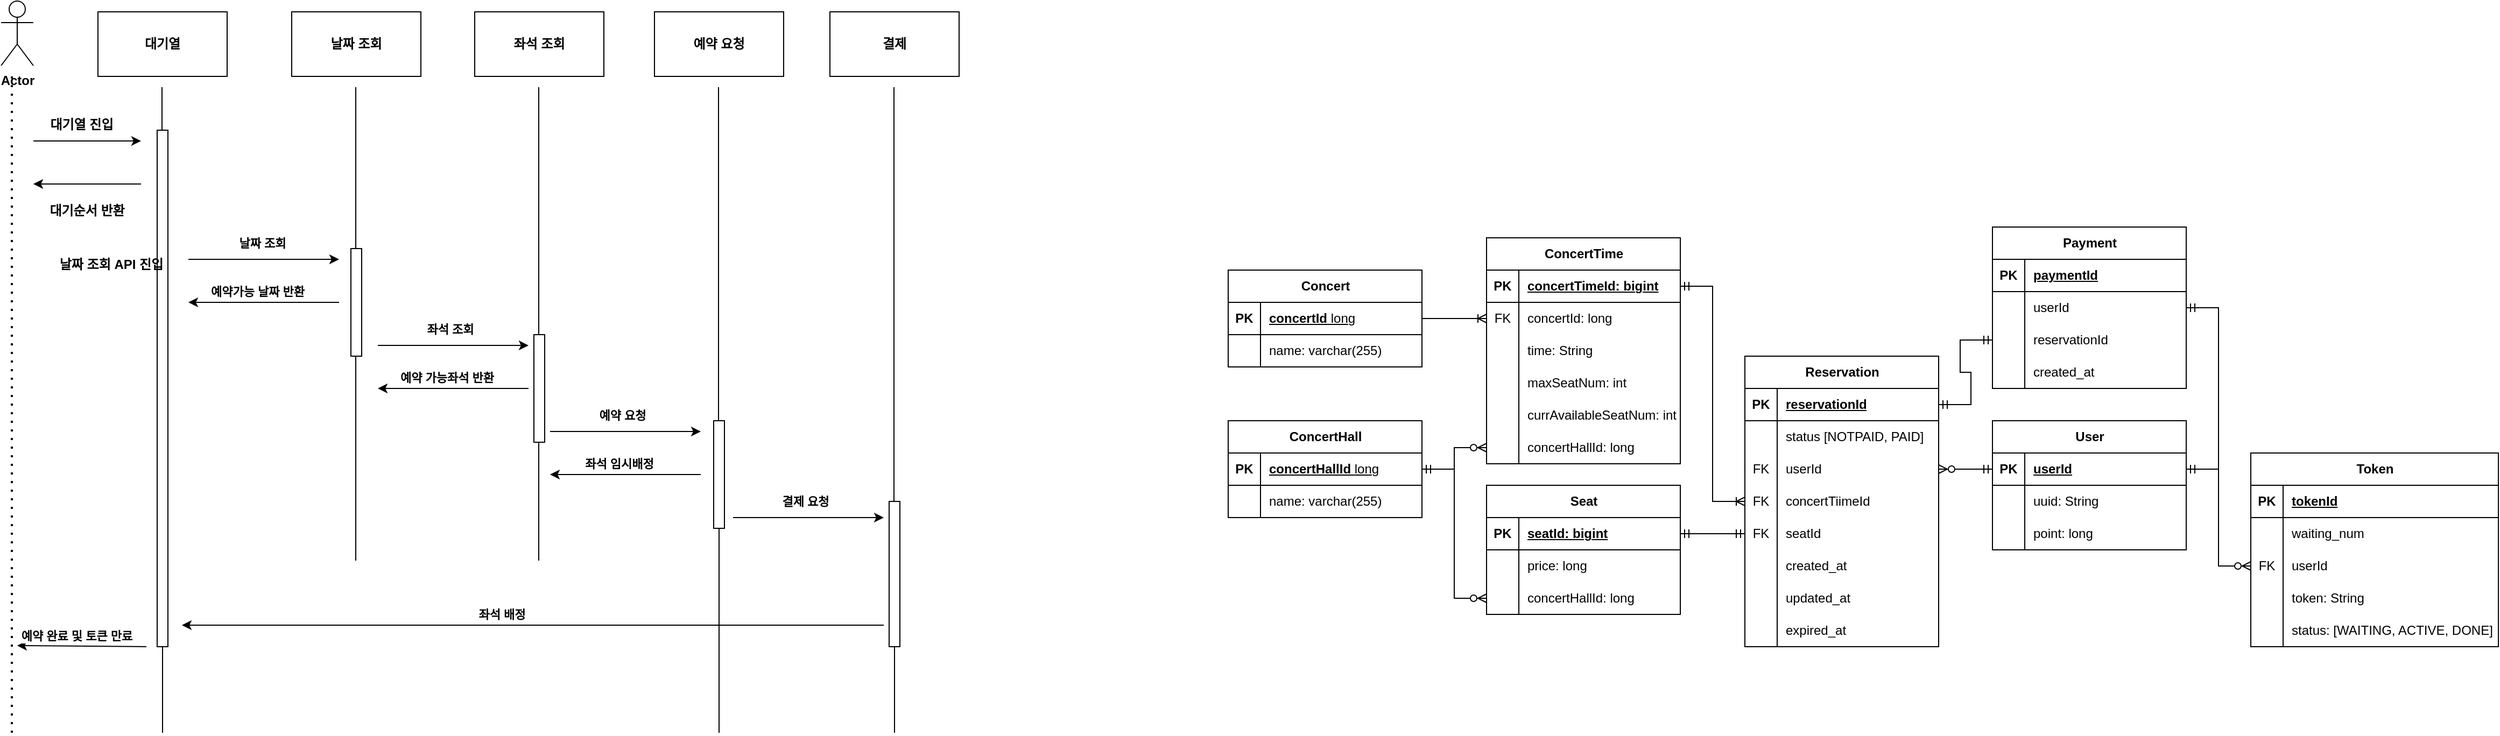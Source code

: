 <mxfile version="24.2.5" type="device">
  <diagram name="페이지-1" id="xxHFP_9Wf0fFpEPEyO19">
    <mxGraphModel dx="1674" dy="738" grid="1" gridSize="10" guides="1" tooltips="1" connect="1" arrows="1" fold="1" page="1" pageScale="1" pageWidth="827" pageHeight="1169" math="0" shadow="0">
      <root>
        <mxCell id="0" />
        <mxCell id="1" parent="0" />
        <mxCell id="Hnp2i-aEPVbjj3ETL5oO-1" value="Actor" style="shape=umlActor;verticalLabelPosition=bottom;verticalAlign=top;html=1;outlineConnect=0;fontStyle=1" parent="1" vertex="1">
          <mxGeometry x="100" y="120" width="30" height="60" as="geometry" />
        </mxCell>
        <mxCell id="Hnp2i-aEPVbjj3ETL5oO-2" value="" style="endArrow=none;dashed=1;html=1;dashPattern=1 3;strokeWidth=2;rounded=0;fontStyle=1" parent="1" edge="1">
          <mxGeometry width="50" height="50" relative="1" as="geometry">
            <mxPoint x="110" y="800" as="sourcePoint" />
            <mxPoint x="110" y="190" as="targetPoint" />
          </mxGeometry>
        </mxCell>
        <mxCell id="Hnp2i-aEPVbjj3ETL5oO-3" value="대기열" style="rounded=0;whiteSpace=wrap;html=1;fontStyle=1" parent="1" vertex="1">
          <mxGeometry x="190" y="130" width="120" height="60" as="geometry" />
        </mxCell>
        <mxCell id="Hnp2i-aEPVbjj3ETL5oO-4" value="날짜 조회" style="rounded=0;whiteSpace=wrap;html=1;fontStyle=1" parent="1" vertex="1">
          <mxGeometry x="370" y="130" width="120" height="60" as="geometry" />
        </mxCell>
        <mxCell id="Hnp2i-aEPVbjj3ETL5oO-5" value="좌석 조회" style="rounded=0;whiteSpace=wrap;html=1;fontStyle=1" parent="1" vertex="1">
          <mxGeometry x="540" y="130" width="120" height="60" as="geometry" />
        </mxCell>
        <mxCell id="Hnp2i-aEPVbjj3ETL5oO-6" value="예약 요청" style="rounded=0;whiteSpace=wrap;html=1;fontStyle=1" parent="1" vertex="1">
          <mxGeometry x="707" y="130" width="120" height="60" as="geometry" />
        </mxCell>
        <mxCell id="Hnp2i-aEPVbjj3ETL5oO-7" value="결제" style="rounded=0;whiteSpace=wrap;html=1;fontStyle=1" parent="1" vertex="1">
          <mxGeometry x="870" y="130" width="120" height="60" as="geometry" />
        </mxCell>
        <mxCell id="Hnp2i-aEPVbjj3ETL5oO-8" value="" style="endArrow=none;html=1;rounded=0;fontStyle=1" parent="1" source="Hnp2i-aEPVbjj3ETL5oO-18" edge="1">
          <mxGeometry width="50" height="50" relative="1" as="geometry">
            <mxPoint x="249.5" y="640" as="sourcePoint" />
            <mxPoint x="249.5" y="200" as="targetPoint" />
          </mxGeometry>
        </mxCell>
        <mxCell id="Hnp2i-aEPVbjj3ETL5oO-9" value="" style="endArrow=none;html=1;rounded=0;fontStyle=1" parent="1" edge="1">
          <mxGeometry width="50" height="50" relative="1" as="geometry">
            <mxPoint x="429.5" y="640" as="sourcePoint" />
            <mxPoint x="429.5" y="200" as="targetPoint" />
          </mxGeometry>
        </mxCell>
        <mxCell id="Hnp2i-aEPVbjj3ETL5oO-10" value="" style="endArrow=none;html=1;rounded=0;fontStyle=1" parent="1" source="Hnp2i-aEPVbjj3ETL5oO-34" edge="1">
          <mxGeometry width="50" height="50" relative="1" as="geometry">
            <mxPoint x="599.5" y="640" as="sourcePoint" />
            <mxPoint x="599.5" y="200" as="targetPoint" />
          </mxGeometry>
        </mxCell>
        <mxCell id="Hnp2i-aEPVbjj3ETL5oO-11" value="" style="endArrow=none;html=1;rounded=0;fontStyle=1" parent="1" source="Hnp2i-aEPVbjj3ETL5oO-41" edge="1">
          <mxGeometry width="50" height="50" relative="1" as="geometry">
            <mxPoint x="766.5" y="640" as="sourcePoint" />
            <mxPoint x="766.5" y="200" as="targetPoint" />
          </mxGeometry>
        </mxCell>
        <mxCell id="Hnp2i-aEPVbjj3ETL5oO-12" value="" style="endArrow=none;html=1;rounded=0;fontStyle=1" parent="1" source="Hnp2i-aEPVbjj3ETL5oO-45" edge="1">
          <mxGeometry width="50" height="50" relative="1" as="geometry">
            <mxPoint x="930" y="790" as="sourcePoint" />
            <mxPoint x="929.5" y="200" as="targetPoint" />
          </mxGeometry>
        </mxCell>
        <mxCell id="Hnp2i-aEPVbjj3ETL5oO-13" value="" style="endArrow=classic;html=1;rounded=0;fontStyle=1" parent="1" edge="1">
          <mxGeometry width="50" height="50" relative="1" as="geometry">
            <mxPoint x="130" y="250" as="sourcePoint" />
            <mxPoint x="230" y="250" as="targetPoint" />
          </mxGeometry>
        </mxCell>
        <mxCell id="Hnp2i-aEPVbjj3ETL5oO-14" value="" style="endArrow=classic;html=1;rounded=0;fontStyle=1" parent="1" edge="1">
          <mxGeometry width="50" height="50" relative="1" as="geometry">
            <mxPoint x="230" y="290" as="sourcePoint" />
            <mxPoint x="130" y="290" as="targetPoint" />
          </mxGeometry>
        </mxCell>
        <mxCell id="Hnp2i-aEPVbjj3ETL5oO-15" value="대기열 진입" style="text;html=1;align=center;verticalAlign=middle;whiteSpace=wrap;rounded=0;fontStyle=1" parent="1" vertex="1">
          <mxGeometry x="140" y="220" width="70" height="30" as="geometry" />
        </mxCell>
        <mxCell id="Hnp2i-aEPVbjj3ETL5oO-16" value="대기순서 반환" style="text;html=1;align=center;verticalAlign=middle;whiteSpace=wrap;rounded=0;fontStyle=1" parent="1" vertex="1">
          <mxGeometry x="140" y="300" width="80" height="30" as="geometry" />
        </mxCell>
        <mxCell id="Hnp2i-aEPVbjj3ETL5oO-19" value="" style="endArrow=none;html=1;rounded=0;fontStyle=1" parent="1" target="Hnp2i-aEPVbjj3ETL5oO-18" edge="1">
          <mxGeometry width="50" height="50" relative="1" as="geometry">
            <mxPoint x="250" y="800" as="sourcePoint" />
            <mxPoint x="249.5" y="200" as="targetPoint" />
          </mxGeometry>
        </mxCell>
        <mxCell id="Hnp2i-aEPVbjj3ETL5oO-18" value="" style="html=1;points=[[0,0,0,0,5],[0,1,0,0,-5],[1,0,0,0,5],[1,1,0,0,-5]];perimeter=orthogonalPerimeter;outlineConnect=0;targetShapes=umlLifeline;portConstraint=eastwest;newEdgeStyle={&quot;curved&quot;:0,&quot;rounded&quot;:0};fontStyle=1" parent="1" vertex="1">
          <mxGeometry x="245" y="240" width="10" height="480" as="geometry" />
        </mxCell>
        <mxCell id="Hnp2i-aEPVbjj3ETL5oO-21" value="" style="endArrow=classic;html=1;rounded=0;fontStyle=1" parent="1" edge="1">
          <mxGeometry width="50" height="50" relative="1" as="geometry">
            <mxPoint x="274" y="360" as="sourcePoint" />
            <mxPoint x="414" y="360" as="targetPoint" />
          </mxGeometry>
        </mxCell>
        <mxCell id="Hnp2i-aEPVbjj3ETL5oO-23" value="&amp;nbsp;날짜 조회" style="edgeLabel;html=1;align=center;verticalAlign=middle;resizable=0;points=[];fontStyle=1" parent="Hnp2i-aEPVbjj3ETL5oO-21" vertex="1" connectable="0">
          <mxGeometry x="-0.048" relative="1" as="geometry">
            <mxPoint y="-15" as="offset" />
          </mxGeometry>
        </mxCell>
        <mxCell id="Hnp2i-aEPVbjj3ETL5oO-22" value="&lt;span&gt;날짜 조회 API 진입&lt;/span&gt;" style="text;html=1;align=center;verticalAlign=middle;whiteSpace=wrap;rounded=0;fontStyle=1" parent="1" vertex="1">
          <mxGeometry x="150" y="350" width="105" height="30" as="geometry" />
        </mxCell>
        <mxCell id="Hnp2i-aEPVbjj3ETL5oO-27" value="" style="endArrow=classic;html=1;rounded=0;fontStyle=1" parent="1" edge="1">
          <mxGeometry width="50" height="50" relative="1" as="geometry">
            <mxPoint x="414" y="400" as="sourcePoint" />
            <mxPoint x="274" y="400" as="targetPoint" />
          </mxGeometry>
        </mxCell>
        <mxCell id="Hnp2i-aEPVbjj3ETL5oO-28" value="예약가능 날짜 반환" style="edgeLabel;html=1;align=center;verticalAlign=middle;resizable=0;points=[];fontStyle=1" parent="Hnp2i-aEPVbjj3ETL5oO-27" vertex="1" connectable="0">
          <mxGeometry x="0.09" y="2" relative="1" as="geometry">
            <mxPoint y="-12" as="offset" />
          </mxGeometry>
        </mxCell>
        <mxCell id="Hnp2i-aEPVbjj3ETL5oO-29" value="" style="endArrow=classic;html=1;rounded=0;fontStyle=1" parent="1" edge="1">
          <mxGeometry width="50" height="50" relative="1" as="geometry">
            <mxPoint x="450" y="440" as="sourcePoint" />
            <mxPoint x="590" y="440" as="targetPoint" />
          </mxGeometry>
        </mxCell>
        <mxCell id="Hnp2i-aEPVbjj3ETL5oO-30" value="좌석 조회" style="edgeLabel;html=1;align=center;verticalAlign=middle;resizable=0;points=[];fontStyle=1" parent="Hnp2i-aEPVbjj3ETL5oO-29" vertex="1" connectable="0">
          <mxGeometry x="-0.048" relative="1" as="geometry">
            <mxPoint y="-15" as="offset" />
          </mxGeometry>
        </mxCell>
        <mxCell id="Hnp2i-aEPVbjj3ETL5oO-31" value="" style="endArrow=classic;html=1;rounded=0;fontStyle=1" parent="1" edge="1">
          <mxGeometry width="50" height="50" relative="1" as="geometry">
            <mxPoint x="590" y="480" as="sourcePoint" />
            <mxPoint x="450" y="480" as="targetPoint" />
          </mxGeometry>
        </mxCell>
        <mxCell id="Hnp2i-aEPVbjj3ETL5oO-32" value="예약 가능좌석 반환" style="edgeLabel;html=1;align=center;verticalAlign=middle;resizable=0;points=[];fontStyle=1" parent="Hnp2i-aEPVbjj3ETL5oO-31" vertex="1" connectable="0">
          <mxGeometry x="0.09" y="2" relative="1" as="geometry">
            <mxPoint y="-12" as="offset" />
          </mxGeometry>
        </mxCell>
        <mxCell id="Hnp2i-aEPVbjj3ETL5oO-33" value="" style="html=1;points=[[0,0,0,0,5],[0,1,0,0,-5],[1,0,0,0,5],[1,1,0,0,-5]];perimeter=orthogonalPerimeter;outlineConnect=0;targetShapes=umlLifeline;portConstraint=eastwest;newEdgeStyle={&quot;curved&quot;:0,&quot;rounded&quot;:0};fontStyle=1" parent="1" vertex="1">
          <mxGeometry x="425" y="350" width="10" height="100" as="geometry" />
        </mxCell>
        <mxCell id="Hnp2i-aEPVbjj3ETL5oO-35" value="" style="endArrow=none;html=1;rounded=0;fontStyle=1" parent="1" target="Hnp2i-aEPVbjj3ETL5oO-34" edge="1">
          <mxGeometry width="50" height="50" relative="1" as="geometry">
            <mxPoint x="599.5" y="640" as="sourcePoint" />
            <mxPoint x="599.5" y="200" as="targetPoint" />
          </mxGeometry>
        </mxCell>
        <mxCell id="Hnp2i-aEPVbjj3ETL5oO-34" value="" style="html=1;points=[[0,0,0,0,5],[0,1,0,0,-5],[1,0,0,0,5],[1,1,0,0,-5]];perimeter=orthogonalPerimeter;outlineConnect=0;targetShapes=umlLifeline;portConstraint=eastwest;newEdgeStyle={&quot;curved&quot;:0,&quot;rounded&quot;:0};fontStyle=1" parent="1" vertex="1">
          <mxGeometry x="595" y="430" width="10" height="100" as="geometry" />
        </mxCell>
        <mxCell id="Hnp2i-aEPVbjj3ETL5oO-36" value="" style="endArrow=classic;html=1;rounded=0;fontStyle=1" parent="1" edge="1">
          <mxGeometry width="50" height="50" relative="1" as="geometry">
            <mxPoint x="610" y="520" as="sourcePoint" />
            <mxPoint x="750" y="520" as="targetPoint" />
          </mxGeometry>
        </mxCell>
        <mxCell id="Hnp2i-aEPVbjj3ETL5oO-37" value="예약 요청" style="edgeLabel;html=1;align=center;verticalAlign=middle;resizable=0;points=[];fontStyle=1" parent="Hnp2i-aEPVbjj3ETL5oO-36" vertex="1" connectable="0">
          <mxGeometry x="-0.048" relative="1" as="geometry">
            <mxPoint y="-15" as="offset" />
          </mxGeometry>
        </mxCell>
        <mxCell id="Hnp2i-aEPVbjj3ETL5oO-39" value="" style="endArrow=classic;html=1;rounded=0;fontStyle=1" parent="1" edge="1">
          <mxGeometry width="50" height="50" relative="1" as="geometry">
            <mxPoint x="750" y="560" as="sourcePoint" />
            <mxPoint x="610" y="560" as="targetPoint" />
          </mxGeometry>
        </mxCell>
        <mxCell id="Hnp2i-aEPVbjj3ETL5oO-40" value="좌석 임시배정" style="edgeLabel;html=1;align=center;verticalAlign=middle;resizable=0;points=[];fontStyle=1" parent="Hnp2i-aEPVbjj3ETL5oO-39" vertex="1" connectable="0">
          <mxGeometry x="0.09" y="2" relative="1" as="geometry">
            <mxPoint y="-12" as="offset" />
          </mxGeometry>
        </mxCell>
        <mxCell id="Hnp2i-aEPVbjj3ETL5oO-42" value="" style="endArrow=none;html=1;rounded=0;fontStyle=1" parent="1" target="Hnp2i-aEPVbjj3ETL5oO-41" edge="1">
          <mxGeometry width="50" height="50" relative="1" as="geometry">
            <mxPoint x="767" y="800" as="sourcePoint" />
            <mxPoint x="766.5" y="200" as="targetPoint" />
          </mxGeometry>
        </mxCell>
        <mxCell id="Hnp2i-aEPVbjj3ETL5oO-41" value="" style="html=1;points=[[0,0,0,0,5],[0,1,0,0,-5],[1,0,0,0,5],[1,1,0,0,-5]];perimeter=orthogonalPerimeter;outlineConnect=0;targetShapes=umlLifeline;portConstraint=eastwest;newEdgeStyle={&quot;curved&quot;:0,&quot;rounded&quot;:0};fontStyle=1" parent="1" vertex="1">
          <mxGeometry x="762" y="510" width="10" height="100" as="geometry" />
        </mxCell>
        <mxCell id="Hnp2i-aEPVbjj3ETL5oO-43" value="" style="endArrow=classic;html=1;rounded=0;fontStyle=1" parent="1" edge="1">
          <mxGeometry width="50" height="50" relative="1" as="geometry">
            <mxPoint x="780" y="600" as="sourcePoint" />
            <mxPoint x="920" y="600" as="targetPoint" />
          </mxGeometry>
        </mxCell>
        <mxCell id="Hnp2i-aEPVbjj3ETL5oO-44" value="결제 요청" style="edgeLabel;html=1;align=center;verticalAlign=middle;resizable=0;points=[];fontStyle=1" parent="Hnp2i-aEPVbjj3ETL5oO-43" vertex="1" connectable="0">
          <mxGeometry x="-0.048" relative="1" as="geometry">
            <mxPoint y="-15" as="offset" />
          </mxGeometry>
        </mxCell>
        <mxCell id="Hnp2i-aEPVbjj3ETL5oO-46" value="" style="endArrow=none;html=1;rounded=0;fontStyle=1" parent="1" target="Hnp2i-aEPVbjj3ETL5oO-45" edge="1">
          <mxGeometry width="50" height="50" relative="1" as="geometry">
            <mxPoint x="930" y="800" as="sourcePoint" />
            <mxPoint x="929.5" y="200" as="targetPoint" />
          </mxGeometry>
        </mxCell>
        <mxCell id="Hnp2i-aEPVbjj3ETL5oO-45" value="" style="html=1;points=[[0,0,0,0,5],[0,1,0,0,-5],[1,0,0,0,5],[1,1,0,0,-5]];perimeter=orthogonalPerimeter;outlineConnect=0;targetShapes=umlLifeline;portConstraint=eastwest;newEdgeStyle={&quot;curved&quot;:0,&quot;rounded&quot;:0};fontStyle=1" parent="1" vertex="1">
          <mxGeometry x="925" y="585" width="10" height="135" as="geometry" />
        </mxCell>
        <mxCell id="Hnp2i-aEPVbjj3ETL5oO-47" value="" style="endArrow=classic;html=1;rounded=0;fontStyle=1" parent="1" edge="1">
          <mxGeometry width="50" height="50" relative="1" as="geometry">
            <mxPoint x="920" y="700" as="sourcePoint" />
            <mxPoint x="268" y="700" as="targetPoint" />
          </mxGeometry>
        </mxCell>
        <mxCell id="Hnp2i-aEPVbjj3ETL5oO-48" value="좌석 배정" style="edgeLabel;html=1;align=center;verticalAlign=middle;resizable=0;points=[];fontStyle=1" parent="Hnp2i-aEPVbjj3ETL5oO-47" vertex="1" connectable="0">
          <mxGeometry x="0.09" y="2" relative="1" as="geometry">
            <mxPoint y="-12" as="offset" />
          </mxGeometry>
        </mxCell>
        <mxCell id="Hnp2i-aEPVbjj3ETL5oO-49" value="" style="endArrow=classic;html=1;rounded=0;fontStyle=1" parent="1" edge="1">
          <mxGeometry width="50" height="50" relative="1" as="geometry">
            <mxPoint x="235" y="720" as="sourcePoint" />
            <mxPoint x="115" y="719" as="targetPoint" />
          </mxGeometry>
        </mxCell>
        <mxCell id="Hnp2i-aEPVbjj3ETL5oO-50" value="예약 완료 및 토큰 만료" style="edgeLabel;html=1;align=center;verticalAlign=middle;resizable=0;points=[];fontStyle=1" parent="Hnp2i-aEPVbjj3ETL5oO-49" vertex="1" connectable="0">
          <mxGeometry x="0.09" y="2" relative="1" as="geometry">
            <mxPoint y="-12" as="offset" />
          </mxGeometry>
        </mxCell>
        <mxCell id="R90C4rJzaywGwmnSFwp3-1" value="Concert" style="shape=table;startSize=30;container=1;collapsible=1;childLayout=tableLayout;fixedRows=1;rowLines=0;fontStyle=1;align=center;resizeLast=1;html=1;" parent="1" vertex="1">
          <mxGeometry x="1240" y="370" width="180" height="90" as="geometry" />
        </mxCell>
        <mxCell id="R90C4rJzaywGwmnSFwp3-2" value="" style="shape=tableRow;horizontal=0;startSize=0;swimlaneHead=0;swimlaneBody=0;fillColor=none;collapsible=0;dropTarget=0;points=[[0,0.5],[1,0.5]];portConstraint=eastwest;top=0;left=0;right=0;bottom=1;" parent="R90C4rJzaywGwmnSFwp3-1" vertex="1">
          <mxGeometry y="30" width="180" height="30" as="geometry" />
        </mxCell>
        <mxCell id="R90C4rJzaywGwmnSFwp3-3" value="PK" style="shape=partialRectangle;connectable=0;fillColor=none;top=0;left=0;bottom=0;right=0;fontStyle=1;overflow=hidden;whiteSpace=wrap;html=1;" parent="R90C4rJzaywGwmnSFwp3-2" vertex="1">
          <mxGeometry width="30" height="30" as="geometry">
            <mxRectangle width="30" height="30" as="alternateBounds" />
          </mxGeometry>
        </mxCell>
        <mxCell id="R90C4rJzaywGwmnSFwp3-4" value="concertId&lt;span style=&quot;font-weight: normal;&quot;&gt;&amp;nbsp;long&lt;/span&gt;" style="shape=partialRectangle;connectable=0;fillColor=none;top=0;left=0;bottom=0;right=0;align=left;spacingLeft=6;fontStyle=5;overflow=hidden;whiteSpace=wrap;html=1;" parent="R90C4rJzaywGwmnSFwp3-2" vertex="1">
          <mxGeometry x="30" width="150" height="30" as="geometry">
            <mxRectangle width="150" height="30" as="alternateBounds" />
          </mxGeometry>
        </mxCell>
        <mxCell id="r1TFI3TC7vBaeAlK_3yX-1" value="" style="shape=tableRow;horizontal=0;startSize=0;swimlaneHead=0;swimlaneBody=0;fillColor=none;collapsible=0;dropTarget=0;points=[[0,0.5],[1,0.5]];portConstraint=eastwest;top=0;left=0;right=0;bottom=0;" parent="R90C4rJzaywGwmnSFwp3-1" vertex="1">
          <mxGeometry y="60" width="180" height="30" as="geometry" />
        </mxCell>
        <mxCell id="r1TFI3TC7vBaeAlK_3yX-2" value="" style="shape=partialRectangle;connectable=0;fillColor=none;top=0;left=0;bottom=0;right=0;editable=1;overflow=hidden;whiteSpace=wrap;html=1;" parent="r1TFI3TC7vBaeAlK_3yX-1" vertex="1">
          <mxGeometry width="30" height="30" as="geometry">
            <mxRectangle width="30" height="30" as="alternateBounds" />
          </mxGeometry>
        </mxCell>
        <mxCell id="r1TFI3TC7vBaeAlK_3yX-3" value="name: varchar(255)" style="shape=partialRectangle;connectable=0;fillColor=none;top=0;left=0;bottom=0;right=0;align=left;spacingLeft=6;overflow=hidden;whiteSpace=wrap;html=1;" parent="r1TFI3TC7vBaeAlK_3yX-1" vertex="1">
          <mxGeometry x="30" width="150" height="30" as="geometry">
            <mxRectangle width="150" height="30" as="alternateBounds" />
          </mxGeometry>
        </mxCell>
        <mxCell id="R90C4rJzaywGwmnSFwp3-27" value="Seat" style="shape=table;startSize=30;container=1;collapsible=1;childLayout=tableLayout;fixedRows=1;rowLines=0;fontStyle=1;align=center;resizeLast=1;html=1;" parent="1" vertex="1">
          <mxGeometry x="1480" y="570" width="180" height="120" as="geometry" />
        </mxCell>
        <mxCell id="R90C4rJzaywGwmnSFwp3-28" value="" style="shape=tableRow;horizontal=0;startSize=0;swimlaneHead=0;swimlaneBody=0;fillColor=none;collapsible=0;dropTarget=0;points=[[0,0.5],[1,0.5]];portConstraint=eastwest;top=0;left=0;right=0;bottom=1;" parent="R90C4rJzaywGwmnSFwp3-27" vertex="1">
          <mxGeometry y="30" width="180" height="30" as="geometry" />
        </mxCell>
        <mxCell id="R90C4rJzaywGwmnSFwp3-29" value="PK" style="shape=partialRectangle;connectable=0;fillColor=none;top=0;left=0;bottom=0;right=0;fontStyle=1;overflow=hidden;whiteSpace=wrap;html=1;" parent="R90C4rJzaywGwmnSFwp3-28" vertex="1">
          <mxGeometry width="30" height="30" as="geometry">
            <mxRectangle width="30" height="30" as="alternateBounds" />
          </mxGeometry>
        </mxCell>
        <mxCell id="R90C4rJzaywGwmnSFwp3-30" value="seatId: bigint" style="shape=partialRectangle;connectable=0;fillColor=none;top=0;left=0;bottom=0;right=0;align=left;spacingLeft=6;fontStyle=5;overflow=hidden;whiteSpace=wrap;html=1;" parent="R90C4rJzaywGwmnSFwp3-28" vertex="1">
          <mxGeometry x="30" width="150" height="30" as="geometry">
            <mxRectangle width="150" height="30" as="alternateBounds" />
          </mxGeometry>
        </mxCell>
        <mxCell id="R90C4rJzaywGwmnSFwp3-31" value="" style="shape=tableRow;horizontal=0;startSize=0;swimlaneHead=0;swimlaneBody=0;fillColor=none;collapsible=0;dropTarget=0;points=[[0,0.5],[1,0.5]];portConstraint=eastwest;top=0;left=0;right=0;bottom=0;" parent="R90C4rJzaywGwmnSFwp3-27" vertex="1">
          <mxGeometry y="60" width="180" height="30" as="geometry" />
        </mxCell>
        <mxCell id="R90C4rJzaywGwmnSFwp3-32" value="" style="shape=partialRectangle;connectable=0;fillColor=none;top=0;left=0;bottom=0;right=0;editable=1;overflow=hidden;whiteSpace=wrap;html=1;" parent="R90C4rJzaywGwmnSFwp3-31" vertex="1">
          <mxGeometry width="30" height="30" as="geometry">
            <mxRectangle width="30" height="30" as="alternateBounds" />
          </mxGeometry>
        </mxCell>
        <mxCell id="R90C4rJzaywGwmnSFwp3-33" value="price: long" style="shape=partialRectangle;connectable=0;fillColor=none;top=0;left=0;bottom=0;right=0;align=left;spacingLeft=6;overflow=hidden;whiteSpace=wrap;html=1;" parent="R90C4rJzaywGwmnSFwp3-31" vertex="1">
          <mxGeometry x="30" width="150" height="30" as="geometry">
            <mxRectangle width="150" height="30" as="alternateBounds" />
          </mxGeometry>
        </mxCell>
        <mxCell id="r1TFI3TC7vBaeAlK_3yX-23" value="" style="shape=tableRow;horizontal=0;startSize=0;swimlaneHead=0;swimlaneBody=0;fillColor=none;collapsible=0;dropTarget=0;points=[[0,0.5],[1,0.5]];portConstraint=eastwest;top=0;left=0;right=0;bottom=0;" parent="R90C4rJzaywGwmnSFwp3-27" vertex="1">
          <mxGeometry y="90" width="180" height="30" as="geometry" />
        </mxCell>
        <mxCell id="r1TFI3TC7vBaeAlK_3yX-24" value="" style="shape=partialRectangle;connectable=0;fillColor=none;top=0;left=0;bottom=0;right=0;editable=1;overflow=hidden;whiteSpace=wrap;html=1;" parent="r1TFI3TC7vBaeAlK_3yX-23" vertex="1">
          <mxGeometry width="30" height="30" as="geometry">
            <mxRectangle width="30" height="30" as="alternateBounds" />
          </mxGeometry>
        </mxCell>
        <mxCell id="r1TFI3TC7vBaeAlK_3yX-25" value="concertHallId: long" style="shape=partialRectangle;connectable=0;fillColor=none;top=0;left=0;bottom=0;right=0;align=left;spacingLeft=6;overflow=hidden;whiteSpace=wrap;html=1;" parent="r1TFI3TC7vBaeAlK_3yX-23" vertex="1">
          <mxGeometry x="30" width="150" height="30" as="geometry">
            <mxRectangle width="150" height="30" as="alternateBounds" />
          </mxGeometry>
        </mxCell>
        <mxCell id="R90C4rJzaywGwmnSFwp3-40" value="Reservation" style="shape=table;startSize=30;container=1;collapsible=1;childLayout=tableLayout;fixedRows=1;rowLines=0;fontStyle=1;align=center;resizeLast=1;html=1;" parent="1" vertex="1">
          <mxGeometry x="1720" y="450" width="180" height="270" as="geometry" />
        </mxCell>
        <mxCell id="R90C4rJzaywGwmnSFwp3-41" value="" style="shape=tableRow;horizontal=0;startSize=0;swimlaneHead=0;swimlaneBody=0;fillColor=none;collapsible=0;dropTarget=0;points=[[0,0.5],[1,0.5]];portConstraint=eastwest;top=0;left=0;right=0;bottom=1;" parent="R90C4rJzaywGwmnSFwp3-40" vertex="1">
          <mxGeometry y="30" width="180" height="30" as="geometry" />
        </mxCell>
        <mxCell id="R90C4rJzaywGwmnSFwp3-42" value="PK" style="shape=partialRectangle;connectable=0;fillColor=none;top=0;left=0;bottom=0;right=0;fontStyle=1;overflow=hidden;whiteSpace=wrap;html=1;" parent="R90C4rJzaywGwmnSFwp3-41" vertex="1">
          <mxGeometry width="30" height="30" as="geometry">
            <mxRectangle width="30" height="30" as="alternateBounds" />
          </mxGeometry>
        </mxCell>
        <mxCell id="R90C4rJzaywGwmnSFwp3-43" value="reservationId" style="shape=partialRectangle;connectable=0;fillColor=none;top=0;left=0;bottom=0;right=0;align=left;spacingLeft=6;fontStyle=5;overflow=hidden;whiteSpace=wrap;html=1;" parent="R90C4rJzaywGwmnSFwp3-41" vertex="1">
          <mxGeometry x="30" width="150" height="30" as="geometry">
            <mxRectangle width="150" height="30" as="alternateBounds" />
          </mxGeometry>
        </mxCell>
        <mxCell id="R90C4rJzaywGwmnSFwp3-44" value="" style="shape=tableRow;horizontal=0;startSize=0;swimlaneHead=0;swimlaneBody=0;fillColor=none;collapsible=0;dropTarget=0;points=[[0,0.5],[1,0.5]];portConstraint=eastwest;top=0;left=0;right=0;bottom=0;" parent="R90C4rJzaywGwmnSFwp3-40" vertex="1">
          <mxGeometry y="60" width="180" height="30" as="geometry" />
        </mxCell>
        <mxCell id="R90C4rJzaywGwmnSFwp3-45" value="" style="shape=partialRectangle;connectable=0;fillColor=none;top=0;left=0;bottom=0;right=0;editable=1;overflow=hidden;whiteSpace=wrap;html=1;" parent="R90C4rJzaywGwmnSFwp3-44" vertex="1">
          <mxGeometry width="30" height="30" as="geometry">
            <mxRectangle width="30" height="30" as="alternateBounds" />
          </mxGeometry>
        </mxCell>
        <mxCell id="R90C4rJzaywGwmnSFwp3-46" value="status [NOTPAID, PAID]" style="shape=partialRectangle;connectable=0;fillColor=none;top=0;left=0;bottom=0;right=0;align=left;spacingLeft=6;overflow=hidden;whiteSpace=wrap;html=1;" parent="R90C4rJzaywGwmnSFwp3-44" vertex="1">
          <mxGeometry x="30" width="150" height="30" as="geometry">
            <mxRectangle width="150" height="30" as="alternateBounds" />
          </mxGeometry>
        </mxCell>
        <mxCell id="R90C4rJzaywGwmnSFwp3-89" value="" style="shape=tableRow;horizontal=0;startSize=0;swimlaneHead=0;swimlaneBody=0;fillColor=none;collapsible=0;dropTarget=0;points=[[0,0.5],[1,0.5]];portConstraint=eastwest;top=0;left=0;right=0;bottom=0;" parent="R90C4rJzaywGwmnSFwp3-40" vertex="1">
          <mxGeometry y="90" width="180" height="30" as="geometry" />
        </mxCell>
        <mxCell id="R90C4rJzaywGwmnSFwp3-90" value="FK" style="shape=partialRectangle;connectable=0;fillColor=none;top=0;left=0;bottom=0;right=0;editable=1;overflow=hidden;whiteSpace=wrap;html=1;" parent="R90C4rJzaywGwmnSFwp3-89" vertex="1">
          <mxGeometry width="30" height="30" as="geometry">
            <mxRectangle width="30" height="30" as="alternateBounds" />
          </mxGeometry>
        </mxCell>
        <mxCell id="R90C4rJzaywGwmnSFwp3-91" value="userId" style="shape=partialRectangle;connectable=0;fillColor=none;top=0;left=0;bottom=0;right=0;align=left;spacingLeft=6;overflow=hidden;whiteSpace=wrap;html=1;" parent="R90C4rJzaywGwmnSFwp3-89" vertex="1">
          <mxGeometry x="30" width="150" height="30" as="geometry">
            <mxRectangle width="150" height="30" as="alternateBounds" />
          </mxGeometry>
        </mxCell>
        <mxCell id="R90C4rJzaywGwmnSFwp3-47" value="" style="shape=tableRow;horizontal=0;startSize=0;swimlaneHead=0;swimlaneBody=0;fillColor=none;collapsible=0;dropTarget=0;points=[[0,0.5],[1,0.5]];portConstraint=eastwest;top=0;left=0;right=0;bottom=0;" parent="R90C4rJzaywGwmnSFwp3-40" vertex="1">
          <mxGeometry y="120" width="180" height="30" as="geometry" />
        </mxCell>
        <mxCell id="R90C4rJzaywGwmnSFwp3-48" value="FK" style="shape=partialRectangle;connectable=0;fillColor=none;top=0;left=0;bottom=0;right=0;editable=1;overflow=hidden;whiteSpace=wrap;html=1;" parent="R90C4rJzaywGwmnSFwp3-47" vertex="1">
          <mxGeometry width="30" height="30" as="geometry">
            <mxRectangle width="30" height="30" as="alternateBounds" />
          </mxGeometry>
        </mxCell>
        <mxCell id="R90C4rJzaywGwmnSFwp3-49" value="concertTiimeId" style="shape=partialRectangle;connectable=0;fillColor=none;top=0;left=0;bottom=0;right=0;align=left;spacingLeft=6;overflow=hidden;whiteSpace=wrap;html=1;" parent="R90C4rJzaywGwmnSFwp3-47" vertex="1">
          <mxGeometry x="30" width="150" height="30" as="geometry">
            <mxRectangle width="150" height="30" as="alternateBounds" />
          </mxGeometry>
        </mxCell>
        <mxCell id="R90C4rJzaywGwmnSFwp3-50" value="" style="shape=tableRow;horizontal=0;startSize=0;swimlaneHead=0;swimlaneBody=0;fillColor=none;collapsible=0;dropTarget=0;points=[[0,0.5],[1,0.5]];portConstraint=eastwest;top=0;left=0;right=0;bottom=0;fontStyle=1" parent="R90C4rJzaywGwmnSFwp3-40" vertex="1">
          <mxGeometry y="150" width="180" height="30" as="geometry" />
        </mxCell>
        <mxCell id="R90C4rJzaywGwmnSFwp3-51" value="FK" style="shape=partialRectangle;connectable=0;fillColor=none;top=0;left=0;bottom=0;right=0;editable=1;overflow=hidden;whiteSpace=wrap;html=1;" parent="R90C4rJzaywGwmnSFwp3-50" vertex="1">
          <mxGeometry width="30" height="30" as="geometry">
            <mxRectangle width="30" height="30" as="alternateBounds" />
          </mxGeometry>
        </mxCell>
        <mxCell id="R90C4rJzaywGwmnSFwp3-52" value="seatId" style="shape=partialRectangle;connectable=0;fillColor=none;top=0;left=0;bottom=0;right=0;align=left;spacingLeft=6;overflow=hidden;whiteSpace=wrap;html=1;" parent="R90C4rJzaywGwmnSFwp3-50" vertex="1">
          <mxGeometry x="30" width="150" height="30" as="geometry">
            <mxRectangle width="150" height="30" as="alternateBounds" />
          </mxGeometry>
        </mxCell>
        <mxCell id="R90C4rJzaywGwmnSFwp3-53" value="" style="shape=tableRow;horizontal=0;startSize=0;swimlaneHead=0;swimlaneBody=0;fillColor=none;collapsible=0;dropTarget=0;points=[[0,0.5],[1,0.5]];portConstraint=eastwest;top=0;left=0;right=0;bottom=0;fontStyle=1" parent="R90C4rJzaywGwmnSFwp3-40" vertex="1">
          <mxGeometry y="180" width="180" height="30" as="geometry" />
        </mxCell>
        <mxCell id="R90C4rJzaywGwmnSFwp3-54" value="" style="shape=partialRectangle;connectable=0;fillColor=none;top=0;left=0;bottom=0;right=0;editable=1;overflow=hidden;whiteSpace=wrap;html=1;" parent="R90C4rJzaywGwmnSFwp3-53" vertex="1">
          <mxGeometry width="30" height="30" as="geometry">
            <mxRectangle width="30" height="30" as="alternateBounds" />
          </mxGeometry>
        </mxCell>
        <mxCell id="R90C4rJzaywGwmnSFwp3-55" value="created_at" style="shape=partialRectangle;connectable=0;fillColor=none;top=0;left=0;bottom=0;right=0;align=left;spacingLeft=6;overflow=hidden;whiteSpace=wrap;html=1;" parent="R90C4rJzaywGwmnSFwp3-53" vertex="1">
          <mxGeometry x="30" width="150" height="30" as="geometry">
            <mxRectangle width="150" height="30" as="alternateBounds" />
          </mxGeometry>
        </mxCell>
        <mxCell id="R90C4rJzaywGwmnSFwp3-56" value="" style="shape=tableRow;horizontal=0;startSize=0;swimlaneHead=0;swimlaneBody=0;fillColor=none;collapsible=0;dropTarget=0;points=[[0,0.5],[1,0.5]];portConstraint=eastwest;top=0;left=0;right=0;bottom=0;fontStyle=1" parent="R90C4rJzaywGwmnSFwp3-40" vertex="1">
          <mxGeometry y="210" width="180" height="30" as="geometry" />
        </mxCell>
        <mxCell id="R90C4rJzaywGwmnSFwp3-57" value="" style="shape=partialRectangle;connectable=0;fillColor=none;top=0;left=0;bottom=0;right=0;editable=1;overflow=hidden;whiteSpace=wrap;html=1;" parent="R90C4rJzaywGwmnSFwp3-56" vertex="1">
          <mxGeometry width="30" height="30" as="geometry">
            <mxRectangle width="30" height="30" as="alternateBounds" />
          </mxGeometry>
        </mxCell>
        <mxCell id="R90C4rJzaywGwmnSFwp3-58" value="updated_at" style="shape=partialRectangle;connectable=0;fillColor=none;top=0;left=0;bottom=0;right=0;align=left;spacingLeft=6;overflow=hidden;whiteSpace=wrap;html=1;" parent="R90C4rJzaywGwmnSFwp3-56" vertex="1">
          <mxGeometry x="30" width="150" height="30" as="geometry">
            <mxRectangle width="150" height="30" as="alternateBounds" />
          </mxGeometry>
        </mxCell>
        <mxCell id="LTLKbjKVlWMHUKdor13f-23" value="" style="shape=tableRow;horizontal=0;startSize=0;swimlaneHead=0;swimlaneBody=0;fillColor=none;collapsible=0;dropTarget=0;points=[[0,0.5],[1,0.5]];portConstraint=eastwest;top=0;left=0;right=0;bottom=0;fontStyle=1" parent="R90C4rJzaywGwmnSFwp3-40" vertex="1">
          <mxGeometry y="240" width="180" height="30" as="geometry" />
        </mxCell>
        <mxCell id="LTLKbjKVlWMHUKdor13f-24" value="" style="shape=partialRectangle;connectable=0;fillColor=none;top=0;left=0;bottom=0;right=0;editable=1;overflow=hidden;whiteSpace=wrap;html=1;" parent="LTLKbjKVlWMHUKdor13f-23" vertex="1">
          <mxGeometry width="30" height="30" as="geometry">
            <mxRectangle width="30" height="30" as="alternateBounds" />
          </mxGeometry>
        </mxCell>
        <mxCell id="LTLKbjKVlWMHUKdor13f-25" value="expired_at" style="shape=partialRectangle;connectable=0;fillColor=none;top=0;left=0;bottom=0;right=0;align=left;spacingLeft=6;overflow=hidden;whiteSpace=wrap;html=1;" parent="LTLKbjKVlWMHUKdor13f-23" vertex="1">
          <mxGeometry x="30" width="150" height="30" as="geometry">
            <mxRectangle width="150" height="30" as="alternateBounds" />
          </mxGeometry>
        </mxCell>
        <mxCell id="R90C4rJzaywGwmnSFwp3-59" value="User" style="shape=table;startSize=30;container=1;collapsible=1;childLayout=tableLayout;fixedRows=1;rowLines=0;fontStyle=1;align=center;resizeLast=1;html=1;" parent="1" vertex="1">
          <mxGeometry x="1950" y="510" width="180" height="120" as="geometry" />
        </mxCell>
        <mxCell id="R90C4rJzaywGwmnSFwp3-60" value="" style="shape=tableRow;horizontal=0;startSize=0;swimlaneHead=0;swimlaneBody=0;fillColor=none;collapsible=0;dropTarget=0;points=[[0,0.5],[1,0.5]];portConstraint=eastwest;top=0;left=0;right=0;bottom=1;" parent="R90C4rJzaywGwmnSFwp3-59" vertex="1">
          <mxGeometry y="30" width="180" height="30" as="geometry" />
        </mxCell>
        <mxCell id="R90C4rJzaywGwmnSFwp3-61" value="PK" style="shape=partialRectangle;connectable=0;fillColor=none;top=0;left=0;bottom=0;right=0;fontStyle=1;overflow=hidden;whiteSpace=wrap;html=1;" parent="R90C4rJzaywGwmnSFwp3-60" vertex="1">
          <mxGeometry width="30" height="30" as="geometry">
            <mxRectangle width="30" height="30" as="alternateBounds" />
          </mxGeometry>
        </mxCell>
        <mxCell id="R90C4rJzaywGwmnSFwp3-62" value="userId" style="shape=partialRectangle;connectable=0;fillColor=none;top=0;left=0;bottom=0;right=0;align=left;spacingLeft=6;fontStyle=5;overflow=hidden;whiteSpace=wrap;html=1;" parent="R90C4rJzaywGwmnSFwp3-60" vertex="1">
          <mxGeometry x="30" width="150" height="30" as="geometry">
            <mxRectangle width="150" height="30" as="alternateBounds" />
          </mxGeometry>
        </mxCell>
        <mxCell id="R90C4rJzaywGwmnSFwp3-63" value="" style="shape=tableRow;horizontal=0;startSize=0;swimlaneHead=0;swimlaneBody=0;fillColor=none;collapsible=0;dropTarget=0;points=[[0,0.5],[1,0.5]];portConstraint=eastwest;top=0;left=0;right=0;bottom=0;" parent="R90C4rJzaywGwmnSFwp3-59" vertex="1">
          <mxGeometry y="60" width="180" height="30" as="geometry" />
        </mxCell>
        <mxCell id="R90C4rJzaywGwmnSFwp3-64" value="" style="shape=partialRectangle;connectable=0;fillColor=none;top=0;left=0;bottom=0;right=0;editable=1;overflow=hidden;whiteSpace=wrap;html=1;" parent="R90C4rJzaywGwmnSFwp3-63" vertex="1">
          <mxGeometry width="30" height="30" as="geometry">
            <mxRectangle width="30" height="30" as="alternateBounds" />
          </mxGeometry>
        </mxCell>
        <mxCell id="R90C4rJzaywGwmnSFwp3-65" value="uuid: String" style="shape=partialRectangle;connectable=0;fillColor=none;top=0;left=0;bottom=0;right=0;align=left;spacingLeft=6;overflow=hidden;whiteSpace=wrap;html=1;" parent="R90C4rJzaywGwmnSFwp3-63" vertex="1">
          <mxGeometry x="30" width="150" height="30" as="geometry">
            <mxRectangle width="150" height="30" as="alternateBounds" />
          </mxGeometry>
        </mxCell>
        <mxCell id="G_ZHBEcoS_jeJKYSv4dh-15" value="" style="shape=tableRow;horizontal=0;startSize=0;swimlaneHead=0;swimlaneBody=0;fillColor=none;collapsible=0;dropTarget=0;points=[[0,0.5],[1,0.5]];portConstraint=eastwest;top=0;left=0;right=0;bottom=0;" parent="R90C4rJzaywGwmnSFwp3-59" vertex="1">
          <mxGeometry y="90" width="180" height="30" as="geometry" />
        </mxCell>
        <mxCell id="G_ZHBEcoS_jeJKYSv4dh-16" value="" style="shape=partialRectangle;connectable=0;fillColor=none;top=0;left=0;bottom=0;right=0;editable=1;overflow=hidden;whiteSpace=wrap;html=1;" parent="G_ZHBEcoS_jeJKYSv4dh-15" vertex="1">
          <mxGeometry width="30" height="30" as="geometry">
            <mxRectangle width="30" height="30" as="alternateBounds" />
          </mxGeometry>
        </mxCell>
        <mxCell id="G_ZHBEcoS_jeJKYSv4dh-17" value="point: long" style="shape=partialRectangle;connectable=0;fillColor=none;top=0;left=0;bottom=0;right=0;align=left;spacingLeft=6;overflow=hidden;whiteSpace=wrap;html=1;" parent="G_ZHBEcoS_jeJKYSv4dh-15" vertex="1">
          <mxGeometry x="30" width="150" height="30" as="geometry">
            <mxRectangle width="150" height="30" as="alternateBounds" />
          </mxGeometry>
        </mxCell>
        <mxCell id="R90C4rJzaywGwmnSFwp3-72" value="Token" style="shape=table;startSize=30;container=1;collapsible=1;childLayout=tableLayout;fixedRows=1;rowLines=0;fontStyle=1;align=center;resizeLast=1;html=1;" parent="1" vertex="1">
          <mxGeometry x="2190" y="540" width="230" height="180" as="geometry" />
        </mxCell>
        <mxCell id="R90C4rJzaywGwmnSFwp3-73" value="" style="shape=tableRow;horizontal=0;startSize=0;swimlaneHead=0;swimlaneBody=0;fillColor=none;collapsible=0;dropTarget=0;points=[[0,0.5],[1,0.5]];portConstraint=eastwest;top=0;left=0;right=0;bottom=1;" parent="R90C4rJzaywGwmnSFwp3-72" vertex="1">
          <mxGeometry y="30" width="230" height="30" as="geometry" />
        </mxCell>
        <mxCell id="R90C4rJzaywGwmnSFwp3-74" value="PK" style="shape=partialRectangle;connectable=0;fillColor=none;top=0;left=0;bottom=0;right=0;fontStyle=1;overflow=hidden;whiteSpace=wrap;html=1;" parent="R90C4rJzaywGwmnSFwp3-73" vertex="1">
          <mxGeometry width="30" height="30" as="geometry">
            <mxRectangle width="30" height="30" as="alternateBounds" />
          </mxGeometry>
        </mxCell>
        <mxCell id="R90C4rJzaywGwmnSFwp3-75" value="tokenId" style="shape=partialRectangle;connectable=0;fillColor=none;top=0;left=0;bottom=0;right=0;align=left;spacingLeft=6;fontStyle=5;overflow=hidden;whiteSpace=wrap;html=1;" parent="R90C4rJzaywGwmnSFwp3-73" vertex="1">
          <mxGeometry x="30" width="200" height="30" as="geometry">
            <mxRectangle width="200" height="30" as="alternateBounds" />
          </mxGeometry>
        </mxCell>
        <mxCell id="R90C4rJzaywGwmnSFwp3-76" value="" style="shape=tableRow;horizontal=0;startSize=0;swimlaneHead=0;swimlaneBody=0;fillColor=none;collapsible=0;dropTarget=0;points=[[0,0.5],[1,0.5]];portConstraint=eastwest;top=0;left=0;right=0;bottom=0;" parent="R90C4rJzaywGwmnSFwp3-72" vertex="1">
          <mxGeometry y="60" width="230" height="30" as="geometry" />
        </mxCell>
        <mxCell id="R90C4rJzaywGwmnSFwp3-77" value="" style="shape=partialRectangle;connectable=0;fillColor=none;top=0;left=0;bottom=0;right=0;editable=1;overflow=hidden;whiteSpace=wrap;html=1;" parent="R90C4rJzaywGwmnSFwp3-76" vertex="1">
          <mxGeometry width="30" height="30" as="geometry">
            <mxRectangle width="30" height="30" as="alternateBounds" />
          </mxGeometry>
        </mxCell>
        <mxCell id="R90C4rJzaywGwmnSFwp3-78" value="waiting_num" style="shape=partialRectangle;connectable=0;fillColor=none;top=0;left=0;bottom=0;right=0;align=left;spacingLeft=6;overflow=hidden;whiteSpace=wrap;html=1;" parent="R90C4rJzaywGwmnSFwp3-76" vertex="1">
          <mxGeometry x="30" width="200" height="30" as="geometry">
            <mxRectangle width="200" height="30" as="alternateBounds" />
          </mxGeometry>
        </mxCell>
        <mxCell id="R90C4rJzaywGwmnSFwp3-79" value="" style="shape=tableRow;horizontal=0;startSize=0;swimlaneHead=0;swimlaneBody=0;fillColor=none;collapsible=0;dropTarget=0;points=[[0,0.5],[1,0.5]];portConstraint=eastwest;top=0;left=0;right=0;bottom=0;" parent="R90C4rJzaywGwmnSFwp3-72" vertex="1">
          <mxGeometry y="90" width="230" height="30" as="geometry" />
        </mxCell>
        <mxCell id="R90C4rJzaywGwmnSFwp3-80" value="FK" style="shape=partialRectangle;connectable=0;fillColor=none;top=0;left=0;bottom=0;right=0;editable=1;overflow=hidden;whiteSpace=wrap;html=1;" parent="R90C4rJzaywGwmnSFwp3-79" vertex="1">
          <mxGeometry width="30" height="30" as="geometry">
            <mxRectangle width="30" height="30" as="alternateBounds" />
          </mxGeometry>
        </mxCell>
        <mxCell id="R90C4rJzaywGwmnSFwp3-81" value="userId" style="shape=partialRectangle;connectable=0;fillColor=none;top=0;left=0;bottom=0;right=0;align=left;spacingLeft=6;overflow=hidden;whiteSpace=wrap;html=1;" parent="R90C4rJzaywGwmnSFwp3-79" vertex="1">
          <mxGeometry x="30" width="200" height="30" as="geometry">
            <mxRectangle width="200" height="30" as="alternateBounds" />
          </mxGeometry>
        </mxCell>
        <mxCell id="R90C4rJzaywGwmnSFwp3-82" value="" style="shape=tableRow;horizontal=0;startSize=0;swimlaneHead=0;swimlaneBody=0;fillColor=none;collapsible=0;dropTarget=0;points=[[0,0.5],[1,0.5]];portConstraint=eastwest;top=0;left=0;right=0;bottom=0;" parent="R90C4rJzaywGwmnSFwp3-72" vertex="1">
          <mxGeometry y="120" width="230" height="30" as="geometry" />
        </mxCell>
        <mxCell id="R90C4rJzaywGwmnSFwp3-83" value="" style="shape=partialRectangle;connectable=0;fillColor=none;top=0;left=0;bottom=0;right=0;editable=1;overflow=hidden;whiteSpace=wrap;html=1;" parent="R90C4rJzaywGwmnSFwp3-82" vertex="1">
          <mxGeometry width="30" height="30" as="geometry">
            <mxRectangle width="30" height="30" as="alternateBounds" />
          </mxGeometry>
        </mxCell>
        <mxCell id="R90C4rJzaywGwmnSFwp3-84" value="token: String" style="shape=partialRectangle;connectable=0;fillColor=none;top=0;left=0;bottom=0;right=0;align=left;spacingLeft=6;overflow=hidden;whiteSpace=wrap;html=1;" parent="R90C4rJzaywGwmnSFwp3-82" vertex="1">
          <mxGeometry x="30" width="200" height="30" as="geometry">
            <mxRectangle width="200" height="30" as="alternateBounds" />
          </mxGeometry>
        </mxCell>
        <mxCell id="G_ZHBEcoS_jeJKYSv4dh-2" value="" style="shape=tableRow;horizontal=0;startSize=0;swimlaneHead=0;swimlaneBody=0;fillColor=none;collapsible=0;dropTarget=0;points=[[0,0.5],[1,0.5]];portConstraint=eastwest;top=0;left=0;right=0;bottom=0;" parent="R90C4rJzaywGwmnSFwp3-72" vertex="1">
          <mxGeometry y="150" width="230" height="30" as="geometry" />
        </mxCell>
        <mxCell id="G_ZHBEcoS_jeJKYSv4dh-3" value="" style="shape=partialRectangle;connectable=0;fillColor=none;top=0;left=0;bottom=0;right=0;editable=1;overflow=hidden;whiteSpace=wrap;html=1;" parent="G_ZHBEcoS_jeJKYSv4dh-2" vertex="1">
          <mxGeometry width="30" height="30" as="geometry">
            <mxRectangle width="30" height="30" as="alternateBounds" />
          </mxGeometry>
        </mxCell>
        <mxCell id="G_ZHBEcoS_jeJKYSv4dh-4" value="status: [WAITING, ACTIVE, DONE]" style="shape=partialRectangle;connectable=0;fillColor=none;top=0;left=0;bottom=0;right=0;align=left;spacingLeft=6;overflow=hidden;whiteSpace=wrap;html=1;" parent="G_ZHBEcoS_jeJKYSv4dh-2" vertex="1">
          <mxGeometry x="30" width="200" height="30" as="geometry">
            <mxRectangle width="200" height="30" as="alternateBounds" />
          </mxGeometry>
        </mxCell>
        <mxCell id="R90C4rJzaywGwmnSFwp3-87" value="" style="edgeStyle=entityRelationEdgeStyle;fontSize=12;html=1;endArrow=ERoneToMany;rounded=0;exitX=1;exitY=0.5;exitDx=0;exitDy=0;entryX=0;entryY=0.5;entryDx=0;entryDy=0;" parent="1" source="R90C4rJzaywGwmnSFwp3-2" target="R90C4rJzaywGwmnSFwp3-18" edge="1">
          <mxGeometry width="100" height="100" relative="1" as="geometry">
            <mxPoint x="1421" y="500" as="sourcePoint" />
            <mxPoint x="1430" y="410" as="targetPoint" />
          </mxGeometry>
        </mxCell>
        <mxCell id="R90C4rJzaywGwmnSFwp3-88" value="" style="edgeStyle=entityRelationEdgeStyle;fontSize=12;html=1;endArrow=ERzeroToMany;startArrow=ERmandOne;rounded=0;entryX=0;entryY=0.5;entryDx=0;entryDy=0;exitX=1;exitY=0.5;exitDx=0;exitDy=0;" parent="1" source="R90C4rJzaywGwmnSFwp3-60" target="R90C4rJzaywGwmnSFwp3-79" edge="1">
          <mxGeometry width="100" height="100" relative="1" as="geometry">
            <mxPoint x="2158" y="500" as="sourcePoint" />
            <mxPoint x="2258" y="400" as="targetPoint" />
          </mxGeometry>
        </mxCell>
        <mxCell id="R90C4rJzaywGwmnSFwp3-92" value="" style="edgeStyle=entityRelationEdgeStyle;fontSize=12;html=1;endArrow=ERzeroToMany;startArrow=ERmandOne;rounded=0;exitX=0;exitY=0.5;exitDx=0;exitDy=0;entryX=1;entryY=0.5;entryDx=0;entryDy=0;" parent="1" source="R90C4rJzaywGwmnSFwp3-60" target="R90C4rJzaywGwmnSFwp3-89" edge="1">
          <mxGeometry width="100" height="100" relative="1" as="geometry">
            <mxPoint x="2010" y="710" as="sourcePoint" />
            <mxPoint x="2110" y="610" as="targetPoint" />
          </mxGeometry>
        </mxCell>
        <mxCell id="R90C4rJzaywGwmnSFwp3-93" value="" style="edgeStyle=entityRelationEdgeStyle;fontSize=12;html=1;endArrow=ERmandOne;startArrow=ERmandOne;rounded=0;entryX=0;entryY=0.5;entryDx=0;entryDy=0;exitX=1;exitY=0.5;exitDx=0;exitDy=0;" parent="1" source="R90C4rJzaywGwmnSFwp3-28" target="R90C4rJzaywGwmnSFwp3-50" edge="1">
          <mxGeometry width="100" height="100" relative="1" as="geometry">
            <mxPoint x="1620" y="670" as="sourcePoint" />
            <mxPoint x="1720" y="570" as="targetPoint" />
          </mxGeometry>
        </mxCell>
        <mxCell id="R90C4rJzaywGwmnSFwp3-96" value="" style="edgeStyle=entityRelationEdgeStyle;fontSize=12;html=1;endArrow=ERoneToMany;startArrow=ERmandOne;rounded=0;entryX=0;entryY=0.5;entryDx=0;entryDy=0;exitX=1;exitY=0.5;exitDx=0;exitDy=0;" parent="1" source="R90C4rJzaywGwmnSFwp3-15" target="R90C4rJzaywGwmnSFwp3-47" edge="1">
          <mxGeometry width="100" height="100" relative="1" as="geometry">
            <mxPoint x="1690" y="390" as="sourcePoint" />
            <mxPoint x="1660" y="650" as="targetPoint" />
          </mxGeometry>
        </mxCell>
        <mxCell id="5Qu9IfQMTRxBZPusyW-i-14" value="" style="shape=tableRow;horizontal=0;startSize=0;swimlaneHead=0;swimlaneBody=0;fillColor=none;collapsible=0;dropTarget=0;points=[[0,0.5],[1,0.5]];portConstraint=eastwest;top=0;left=0;right=0;bottom=0;" parent="1" vertex="1">
          <mxGeometry x="1470" y="500" width="180" height="30" as="geometry" />
        </mxCell>
        <mxCell id="5Qu9IfQMTRxBZPusyW-i-15" value="" style="shape=partialRectangle;connectable=0;fillColor=none;top=0;left=0;bottom=0;right=0;editable=1;overflow=hidden;whiteSpace=wrap;html=1;" parent="5Qu9IfQMTRxBZPusyW-i-14" vertex="1">
          <mxGeometry width="30" height="30" as="geometry">
            <mxRectangle width="30" height="30" as="alternateBounds" />
          </mxGeometry>
        </mxCell>
        <mxCell id="R90C4rJzaywGwmnSFwp3-14" value="ConcertTime" style="shape=table;startSize=30;container=1;collapsible=1;childLayout=tableLayout;fixedRows=1;rowLines=0;fontStyle=1;align=center;resizeLast=1;html=1;" parent="1" vertex="1">
          <mxGeometry x="1480" y="340" width="180" height="210" as="geometry" />
        </mxCell>
        <mxCell id="R90C4rJzaywGwmnSFwp3-15" value="" style="shape=tableRow;horizontal=0;startSize=0;swimlaneHead=0;swimlaneBody=0;fillColor=none;collapsible=0;dropTarget=0;points=[[0,0.5],[1,0.5]];portConstraint=eastwest;top=0;left=0;right=0;bottom=1;" parent="R90C4rJzaywGwmnSFwp3-14" vertex="1">
          <mxGeometry y="30" width="180" height="30" as="geometry" />
        </mxCell>
        <mxCell id="R90C4rJzaywGwmnSFwp3-16" value="PK" style="shape=partialRectangle;connectable=0;fillColor=none;top=0;left=0;bottom=0;right=0;fontStyle=1;overflow=hidden;whiteSpace=wrap;html=1;" parent="R90C4rJzaywGwmnSFwp3-15" vertex="1">
          <mxGeometry width="30" height="30" as="geometry">
            <mxRectangle width="30" height="30" as="alternateBounds" />
          </mxGeometry>
        </mxCell>
        <mxCell id="R90C4rJzaywGwmnSFwp3-17" value="concertTimeId: bigint" style="shape=partialRectangle;connectable=0;fillColor=none;top=0;left=0;bottom=0;right=0;align=left;spacingLeft=6;fontStyle=5;overflow=hidden;whiteSpace=wrap;html=1;" parent="R90C4rJzaywGwmnSFwp3-15" vertex="1">
          <mxGeometry x="30" width="150" height="30" as="geometry">
            <mxRectangle width="150" height="30" as="alternateBounds" />
          </mxGeometry>
        </mxCell>
        <mxCell id="R90C4rJzaywGwmnSFwp3-18" value="" style="shape=tableRow;horizontal=0;startSize=0;swimlaneHead=0;swimlaneBody=0;fillColor=none;collapsible=0;dropTarget=0;points=[[0,0.5],[1,0.5]];portConstraint=eastwest;top=0;left=0;right=0;bottom=0;" parent="R90C4rJzaywGwmnSFwp3-14" vertex="1">
          <mxGeometry y="60" width="180" height="30" as="geometry" />
        </mxCell>
        <mxCell id="R90C4rJzaywGwmnSFwp3-19" value="FK" style="shape=partialRectangle;connectable=0;fillColor=none;top=0;left=0;bottom=0;right=0;editable=1;overflow=hidden;whiteSpace=wrap;html=1;" parent="R90C4rJzaywGwmnSFwp3-18" vertex="1">
          <mxGeometry width="30" height="30" as="geometry">
            <mxRectangle width="30" height="30" as="alternateBounds" />
          </mxGeometry>
        </mxCell>
        <mxCell id="R90C4rJzaywGwmnSFwp3-20" value="concertId: long" style="shape=partialRectangle;connectable=0;fillColor=none;top=0;left=0;bottom=0;right=0;align=left;spacingLeft=6;overflow=hidden;whiteSpace=wrap;html=1;" parent="R90C4rJzaywGwmnSFwp3-18" vertex="1">
          <mxGeometry x="30" width="150" height="30" as="geometry">
            <mxRectangle width="150" height="30" as="alternateBounds" />
          </mxGeometry>
        </mxCell>
        <mxCell id="5Qu9IfQMTRxBZPusyW-i-1" value="" style="shape=tableRow;horizontal=0;startSize=0;swimlaneHead=0;swimlaneBody=0;fillColor=none;collapsible=0;dropTarget=0;points=[[0,0.5],[1,0.5]];portConstraint=eastwest;top=0;left=0;right=0;bottom=0;" parent="R90C4rJzaywGwmnSFwp3-14" vertex="1">
          <mxGeometry y="90" width="180" height="30" as="geometry" />
        </mxCell>
        <mxCell id="5Qu9IfQMTRxBZPusyW-i-2" value="" style="shape=partialRectangle;connectable=0;fillColor=none;top=0;left=0;bottom=0;right=0;editable=1;overflow=hidden;whiteSpace=wrap;html=1;" parent="5Qu9IfQMTRxBZPusyW-i-1" vertex="1">
          <mxGeometry width="30" height="30" as="geometry">
            <mxRectangle width="30" height="30" as="alternateBounds" />
          </mxGeometry>
        </mxCell>
        <mxCell id="5Qu9IfQMTRxBZPusyW-i-3" value="time: String" style="shape=partialRectangle;connectable=0;fillColor=none;top=0;left=0;bottom=0;right=0;align=left;spacingLeft=6;overflow=hidden;whiteSpace=wrap;html=1;" parent="5Qu9IfQMTRxBZPusyW-i-1" vertex="1">
          <mxGeometry x="30" width="150" height="30" as="geometry">
            <mxRectangle width="150" height="30" as="alternateBounds" />
          </mxGeometry>
        </mxCell>
        <mxCell id="LTLKbjKVlWMHUKdor13f-1" value="" style="shape=tableRow;horizontal=0;startSize=0;swimlaneHead=0;swimlaneBody=0;fillColor=none;collapsible=0;dropTarget=0;points=[[0,0.5],[1,0.5]];portConstraint=eastwest;top=0;left=0;right=0;bottom=0;" parent="R90C4rJzaywGwmnSFwp3-14" vertex="1">
          <mxGeometry y="120" width="180" height="30" as="geometry" />
        </mxCell>
        <mxCell id="LTLKbjKVlWMHUKdor13f-2" value="" style="shape=partialRectangle;connectable=0;fillColor=none;top=0;left=0;bottom=0;right=0;editable=1;overflow=hidden;whiteSpace=wrap;html=1;" parent="LTLKbjKVlWMHUKdor13f-1" vertex="1">
          <mxGeometry width="30" height="30" as="geometry">
            <mxRectangle width="30" height="30" as="alternateBounds" />
          </mxGeometry>
        </mxCell>
        <mxCell id="LTLKbjKVlWMHUKdor13f-3" value="maxSeatNum: int" style="shape=partialRectangle;connectable=0;fillColor=none;top=0;left=0;bottom=0;right=0;align=left;spacingLeft=6;overflow=hidden;whiteSpace=wrap;html=1;" parent="LTLKbjKVlWMHUKdor13f-1" vertex="1">
          <mxGeometry x="30" width="150" height="30" as="geometry">
            <mxRectangle width="150" height="30" as="alternateBounds" />
          </mxGeometry>
        </mxCell>
        <mxCell id="5Qu9IfQMTRxBZPusyW-i-17" value="" style="shape=tableRow;horizontal=0;startSize=0;swimlaneHead=0;swimlaneBody=0;fillColor=none;collapsible=0;dropTarget=0;points=[[0,0.5],[1,0.5]];portConstraint=eastwest;top=0;left=0;right=0;bottom=0;" parent="R90C4rJzaywGwmnSFwp3-14" vertex="1">
          <mxGeometry y="150" width="180" height="30" as="geometry" />
        </mxCell>
        <mxCell id="5Qu9IfQMTRxBZPusyW-i-18" value="" style="shape=partialRectangle;connectable=0;fillColor=none;top=0;left=0;bottom=0;right=0;editable=1;overflow=hidden;whiteSpace=wrap;html=1;" parent="5Qu9IfQMTRxBZPusyW-i-17" vertex="1">
          <mxGeometry width="30" height="30" as="geometry">
            <mxRectangle width="30" height="30" as="alternateBounds" />
          </mxGeometry>
        </mxCell>
        <mxCell id="5Qu9IfQMTRxBZPusyW-i-19" value="currAvailableSeatNum: int" style="shape=partialRectangle;connectable=0;fillColor=none;top=0;left=0;bottom=0;right=0;align=left;spacingLeft=6;overflow=hidden;whiteSpace=wrap;html=1;" parent="5Qu9IfQMTRxBZPusyW-i-17" vertex="1">
          <mxGeometry x="30" width="150" height="30" as="geometry">
            <mxRectangle width="150" height="30" as="alternateBounds" />
          </mxGeometry>
        </mxCell>
        <mxCell id="r1TFI3TC7vBaeAlK_3yX-20" value="" style="shape=tableRow;horizontal=0;startSize=0;swimlaneHead=0;swimlaneBody=0;fillColor=none;collapsible=0;dropTarget=0;points=[[0,0.5],[1,0.5]];portConstraint=eastwest;top=0;left=0;right=0;bottom=0;" parent="R90C4rJzaywGwmnSFwp3-14" vertex="1">
          <mxGeometry y="180" width="180" height="30" as="geometry" />
        </mxCell>
        <mxCell id="r1TFI3TC7vBaeAlK_3yX-21" value="" style="shape=partialRectangle;connectable=0;fillColor=none;top=0;left=0;bottom=0;right=0;editable=1;overflow=hidden;whiteSpace=wrap;html=1;" parent="r1TFI3TC7vBaeAlK_3yX-20" vertex="1">
          <mxGeometry width="30" height="30" as="geometry">
            <mxRectangle width="30" height="30" as="alternateBounds" />
          </mxGeometry>
        </mxCell>
        <mxCell id="r1TFI3TC7vBaeAlK_3yX-22" value="concertHallId: long" style="shape=partialRectangle;connectable=0;fillColor=none;top=0;left=0;bottom=0;right=0;align=left;spacingLeft=6;overflow=hidden;whiteSpace=wrap;html=1;" parent="r1TFI3TC7vBaeAlK_3yX-20" vertex="1">
          <mxGeometry x="30" width="150" height="30" as="geometry">
            <mxRectangle width="150" height="30" as="alternateBounds" />
          </mxGeometry>
        </mxCell>
        <mxCell id="LTLKbjKVlWMHUKdor13f-4" value="Payment" style="shape=table;startSize=30;container=1;collapsible=1;childLayout=tableLayout;fixedRows=1;rowLines=0;fontStyle=1;align=center;resizeLast=1;html=1;" parent="1" vertex="1">
          <mxGeometry x="1950" y="330" width="180" height="150" as="geometry" />
        </mxCell>
        <mxCell id="LTLKbjKVlWMHUKdor13f-5" value="" style="shape=tableRow;horizontal=0;startSize=0;swimlaneHead=0;swimlaneBody=0;fillColor=none;collapsible=0;dropTarget=0;points=[[0,0.5],[1,0.5]];portConstraint=eastwest;top=0;left=0;right=0;bottom=1;" parent="LTLKbjKVlWMHUKdor13f-4" vertex="1">
          <mxGeometry y="30" width="180" height="30" as="geometry" />
        </mxCell>
        <mxCell id="LTLKbjKVlWMHUKdor13f-6" value="PK" style="shape=partialRectangle;connectable=0;fillColor=none;top=0;left=0;bottom=0;right=0;fontStyle=1;overflow=hidden;whiteSpace=wrap;html=1;" parent="LTLKbjKVlWMHUKdor13f-5" vertex="1">
          <mxGeometry width="30" height="30" as="geometry">
            <mxRectangle width="30" height="30" as="alternateBounds" />
          </mxGeometry>
        </mxCell>
        <mxCell id="LTLKbjKVlWMHUKdor13f-7" value="paymentId" style="shape=partialRectangle;connectable=0;fillColor=none;top=0;left=0;bottom=0;right=0;align=left;spacingLeft=6;fontStyle=5;overflow=hidden;whiteSpace=wrap;html=1;" parent="LTLKbjKVlWMHUKdor13f-5" vertex="1">
          <mxGeometry x="30" width="150" height="30" as="geometry">
            <mxRectangle width="150" height="30" as="alternateBounds" />
          </mxGeometry>
        </mxCell>
        <mxCell id="LTLKbjKVlWMHUKdor13f-8" value="" style="shape=tableRow;horizontal=0;startSize=0;swimlaneHead=0;swimlaneBody=0;fillColor=none;collapsible=0;dropTarget=0;points=[[0,0.5],[1,0.5]];portConstraint=eastwest;top=0;left=0;right=0;bottom=0;" parent="LTLKbjKVlWMHUKdor13f-4" vertex="1">
          <mxGeometry y="60" width="180" height="30" as="geometry" />
        </mxCell>
        <mxCell id="LTLKbjKVlWMHUKdor13f-9" value="" style="shape=partialRectangle;connectable=0;fillColor=none;top=0;left=0;bottom=0;right=0;editable=1;overflow=hidden;whiteSpace=wrap;html=1;" parent="LTLKbjKVlWMHUKdor13f-8" vertex="1">
          <mxGeometry width="30" height="30" as="geometry">
            <mxRectangle width="30" height="30" as="alternateBounds" />
          </mxGeometry>
        </mxCell>
        <mxCell id="LTLKbjKVlWMHUKdor13f-10" value="userId" style="shape=partialRectangle;connectable=0;fillColor=none;top=0;left=0;bottom=0;right=0;align=left;spacingLeft=6;overflow=hidden;whiteSpace=wrap;html=1;" parent="LTLKbjKVlWMHUKdor13f-8" vertex="1">
          <mxGeometry x="30" width="150" height="30" as="geometry">
            <mxRectangle width="150" height="30" as="alternateBounds" />
          </mxGeometry>
        </mxCell>
        <mxCell id="LTLKbjKVlWMHUKdor13f-14" value="" style="shape=tableRow;horizontal=0;startSize=0;swimlaneHead=0;swimlaneBody=0;fillColor=none;collapsible=0;dropTarget=0;points=[[0,0.5],[1,0.5]];portConstraint=eastwest;top=0;left=0;right=0;bottom=0;" parent="LTLKbjKVlWMHUKdor13f-4" vertex="1">
          <mxGeometry y="90" width="180" height="30" as="geometry" />
        </mxCell>
        <mxCell id="LTLKbjKVlWMHUKdor13f-15" value="" style="shape=partialRectangle;connectable=0;fillColor=none;top=0;left=0;bottom=0;right=0;editable=1;overflow=hidden;whiteSpace=wrap;html=1;" parent="LTLKbjKVlWMHUKdor13f-14" vertex="1">
          <mxGeometry width="30" height="30" as="geometry">
            <mxRectangle width="30" height="30" as="alternateBounds" />
          </mxGeometry>
        </mxCell>
        <mxCell id="LTLKbjKVlWMHUKdor13f-16" value="reservationId" style="shape=partialRectangle;connectable=0;fillColor=none;top=0;left=0;bottom=0;right=0;align=left;spacingLeft=6;overflow=hidden;whiteSpace=wrap;html=1;" parent="LTLKbjKVlWMHUKdor13f-14" vertex="1">
          <mxGeometry x="30" width="150" height="30" as="geometry">
            <mxRectangle width="150" height="30" as="alternateBounds" />
          </mxGeometry>
        </mxCell>
        <mxCell id="G_ZHBEcoS_jeJKYSv4dh-8" value="" style="shape=tableRow;horizontal=0;startSize=0;swimlaneHead=0;swimlaneBody=0;fillColor=none;collapsible=0;dropTarget=0;points=[[0,0.5],[1,0.5]];portConstraint=eastwest;top=0;left=0;right=0;bottom=0;" parent="LTLKbjKVlWMHUKdor13f-4" vertex="1">
          <mxGeometry y="120" width="180" height="30" as="geometry" />
        </mxCell>
        <mxCell id="G_ZHBEcoS_jeJKYSv4dh-9" value="" style="shape=partialRectangle;connectable=0;fillColor=none;top=0;left=0;bottom=0;right=0;editable=1;overflow=hidden;whiteSpace=wrap;html=1;" parent="G_ZHBEcoS_jeJKYSv4dh-8" vertex="1">
          <mxGeometry width="30" height="30" as="geometry">
            <mxRectangle width="30" height="30" as="alternateBounds" />
          </mxGeometry>
        </mxCell>
        <mxCell id="G_ZHBEcoS_jeJKYSv4dh-10" value="created_at" style="shape=partialRectangle;connectable=0;fillColor=none;top=0;left=0;bottom=0;right=0;align=left;spacingLeft=6;overflow=hidden;whiteSpace=wrap;html=1;" parent="G_ZHBEcoS_jeJKYSv4dh-8" vertex="1">
          <mxGeometry x="30" width="150" height="30" as="geometry">
            <mxRectangle width="150" height="30" as="alternateBounds" />
          </mxGeometry>
        </mxCell>
        <mxCell id="G_ZHBEcoS_jeJKYSv4dh-13" value="" style="edgeStyle=entityRelationEdgeStyle;fontSize=12;html=1;endArrow=ERmandOne;startArrow=ERmandOne;rounded=0;entryX=1;entryY=0.5;entryDx=0;entryDy=0;exitX=1;exitY=0.5;exitDx=0;exitDy=0;" parent="1" target="R90C4rJzaywGwmnSFwp3-60" edge="1" source="LTLKbjKVlWMHUKdor13f-8">
          <mxGeometry width="100" height="100" relative="1" as="geometry">
            <mxPoint x="2120" y="380" as="sourcePoint" />
            <mxPoint x="2130" y="560" as="targetPoint" />
          </mxGeometry>
        </mxCell>
        <mxCell id="G_ZHBEcoS_jeJKYSv4dh-14" value="" style="edgeStyle=entityRelationEdgeStyle;fontSize=12;html=1;endArrow=ERmandOne;startArrow=ERmandOne;rounded=0;exitX=1;exitY=0.5;exitDx=0;exitDy=0;entryX=0;entryY=0.5;entryDx=0;entryDy=0;" parent="1" source="R90C4rJzaywGwmnSFwp3-41" target="LTLKbjKVlWMHUKdor13f-14" edge="1">
          <mxGeometry width="100" height="100" relative="1" as="geometry">
            <mxPoint x="1840" y="380" as="sourcePoint" />
            <mxPoint x="1920" y="420" as="targetPoint" />
            <Array as="points">
              <mxPoint x="1920" y="480" />
              <mxPoint x="1920" y="480" />
              <mxPoint x="1920" y="490" />
            </Array>
          </mxGeometry>
        </mxCell>
        <mxCell id="r1TFI3TC7vBaeAlK_3yX-7" value="ConcertHall" style="shape=table;startSize=30;container=1;collapsible=1;childLayout=tableLayout;fixedRows=1;rowLines=0;fontStyle=1;align=center;resizeLast=1;html=1;" parent="1" vertex="1">
          <mxGeometry x="1240" y="510" width="180" height="90" as="geometry" />
        </mxCell>
        <mxCell id="r1TFI3TC7vBaeAlK_3yX-8" value="" style="shape=tableRow;horizontal=0;startSize=0;swimlaneHead=0;swimlaneBody=0;fillColor=none;collapsible=0;dropTarget=0;points=[[0,0.5],[1,0.5]];portConstraint=eastwest;top=0;left=0;right=0;bottom=1;" parent="r1TFI3TC7vBaeAlK_3yX-7" vertex="1">
          <mxGeometry y="30" width="180" height="30" as="geometry" />
        </mxCell>
        <mxCell id="r1TFI3TC7vBaeAlK_3yX-9" value="PK" style="shape=partialRectangle;connectable=0;fillColor=none;top=0;left=0;bottom=0;right=0;fontStyle=1;overflow=hidden;whiteSpace=wrap;html=1;" parent="r1TFI3TC7vBaeAlK_3yX-8" vertex="1">
          <mxGeometry width="30" height="30" as="geometry">
            <mxRectangle width="30" height="30" as="alternateBounds" />
          </mxGeometry>
        </mxCell>
        <mxCell id="r1TFI3TC7vBaeAlK_3yX-10" value="concertHallId &lt;span style=&quot;font-weight: normal;&quot;&gt;long&lt;/span&gt;" style="shape=partialRectangle;connectable=0;fillColor=none;top=0;left=0;bottom=0;right=0;align=left;spacingLeft=6;fontStyle=5;overflow=hidden;whiteSpace=wrap;html=1;" parent="r1TFI3TC7vBaeAlK_3yX-8" vertex="1">
          <mxGeometry x="30" width="150" height="30" as="geometry">
            <mxRectangle width="150" height="30" as="alternateBounds" />
          </mxGeometry>
        </mxCell>
        <mxCell id="r1TFI3TC7vBaeAlK_3yX-11" value="" style="shape=tableRow;horizontal=0;startSize=0;swimlaneHead=0;swimlaneBody=0;fillColor=none;collapsible=0;dropTarget=0;points=[[0,0.5],[1,0.5]];portConstraint=eastwest;top=0;left=0;right=0;bottom=0;" parent="r1TFI3TC7vBaeAlK_3yX-7" vertex="1">
          <mxGeometry y="60" width="180" height="30" as="geometry" />
        </mxCell>
        <mxCell id="r1TFI3TC7vBaeAlK_3yX-12" value="" style="shape=partialRectangle;connectable=0;fillColor=none;top=0;left=0;bottom=0;right=0;editable=1;overflow=hidden;whiteSpace=wrap;html=1;" parent="r1TFI3TC7vBaeAlK_3yX-11" vertex="1">
          <mxGeometry width="30" height="30" as="geometry">
            <mxRectangle width="30" height="30" as="alternateBounds" />
          </mxGeometry>
        </mxCell>
        <mxCell id="r1TFI3TC7vBaeAlK_3yX-13" value="name: varchar(255)" style="shape=partialRectangle;connectable=0;fillColor=none;top=0;left=0;bottom=0;right=0;align=left;spacingLeft=6;overflow=hidden;whiteSpace=wrap;html=1;" parent="r1TFI3TC7vBaeAlK_3yX-11" vertex="1">
          <mxGeometry x="30" width="150" height="30" as="geometry">
            <mxRectangle width="150" height="30" as="alternateBounds" />
          </mxGeometry>
        </mxCell>
        <mxCell id="r1TFI3TC7vBaeAlK_3yX-26" value="" style="edgeStyle=entityRelationEdgeStyle;fontSize=12;html=1;endArrow=ERzeroToMany;startArrow=ERmandOne;rounded=0;exitX=1;exitY=0.5;exitDx=0;exitDy=0;entryX=0;entryY=0.5;entryDx=0;entryDy=0;" parent="1" source="r1TFI3TC7vBaeAlK_3yX-8" target="r1TFI3TC7vBaeAlK_3yX-23" edge="1">
          <mxGeometry width="100" height="100" relative="1" as="geometry">
            <mxPoint x="1390" y="585" as="sourcePoint" />
            <mxPoint x="1490" y="485" as="targetPoint" />
          </mxGeometry>
        </mxCell>
        <mxCell id="X8BKTe0zMBR-YD9k10hY-2" value="" style="edgeStyle=entityRelationEdgeStyle;fontSize=12;html=1;endArrow=ERzeroToMany;startArrow=ERmandOne;rounded=0;exitX=1;exitY=0.5;exitDx=0;exitDy=0;entryX=0;entryY=0.5;entryDx=0;entryDy=0;" parent="1" source="r1TFI3TC7vBaeAlK_3yX-8" target="r1TFI3TC7vBaeAlK_3yX-20" edge="1">
          <mxGeometry width="100" height="100" relative="1" as="geometry">
            <mxPoint x="1440" y="530" as="sourcePoint" />
            <mxPoint x="1540" y="430" as="targetPoint" />
          </mxGeometry>
        </mxCell>
      </root>
    </mxGraphModel>
  </diagram>
</mxfile>
